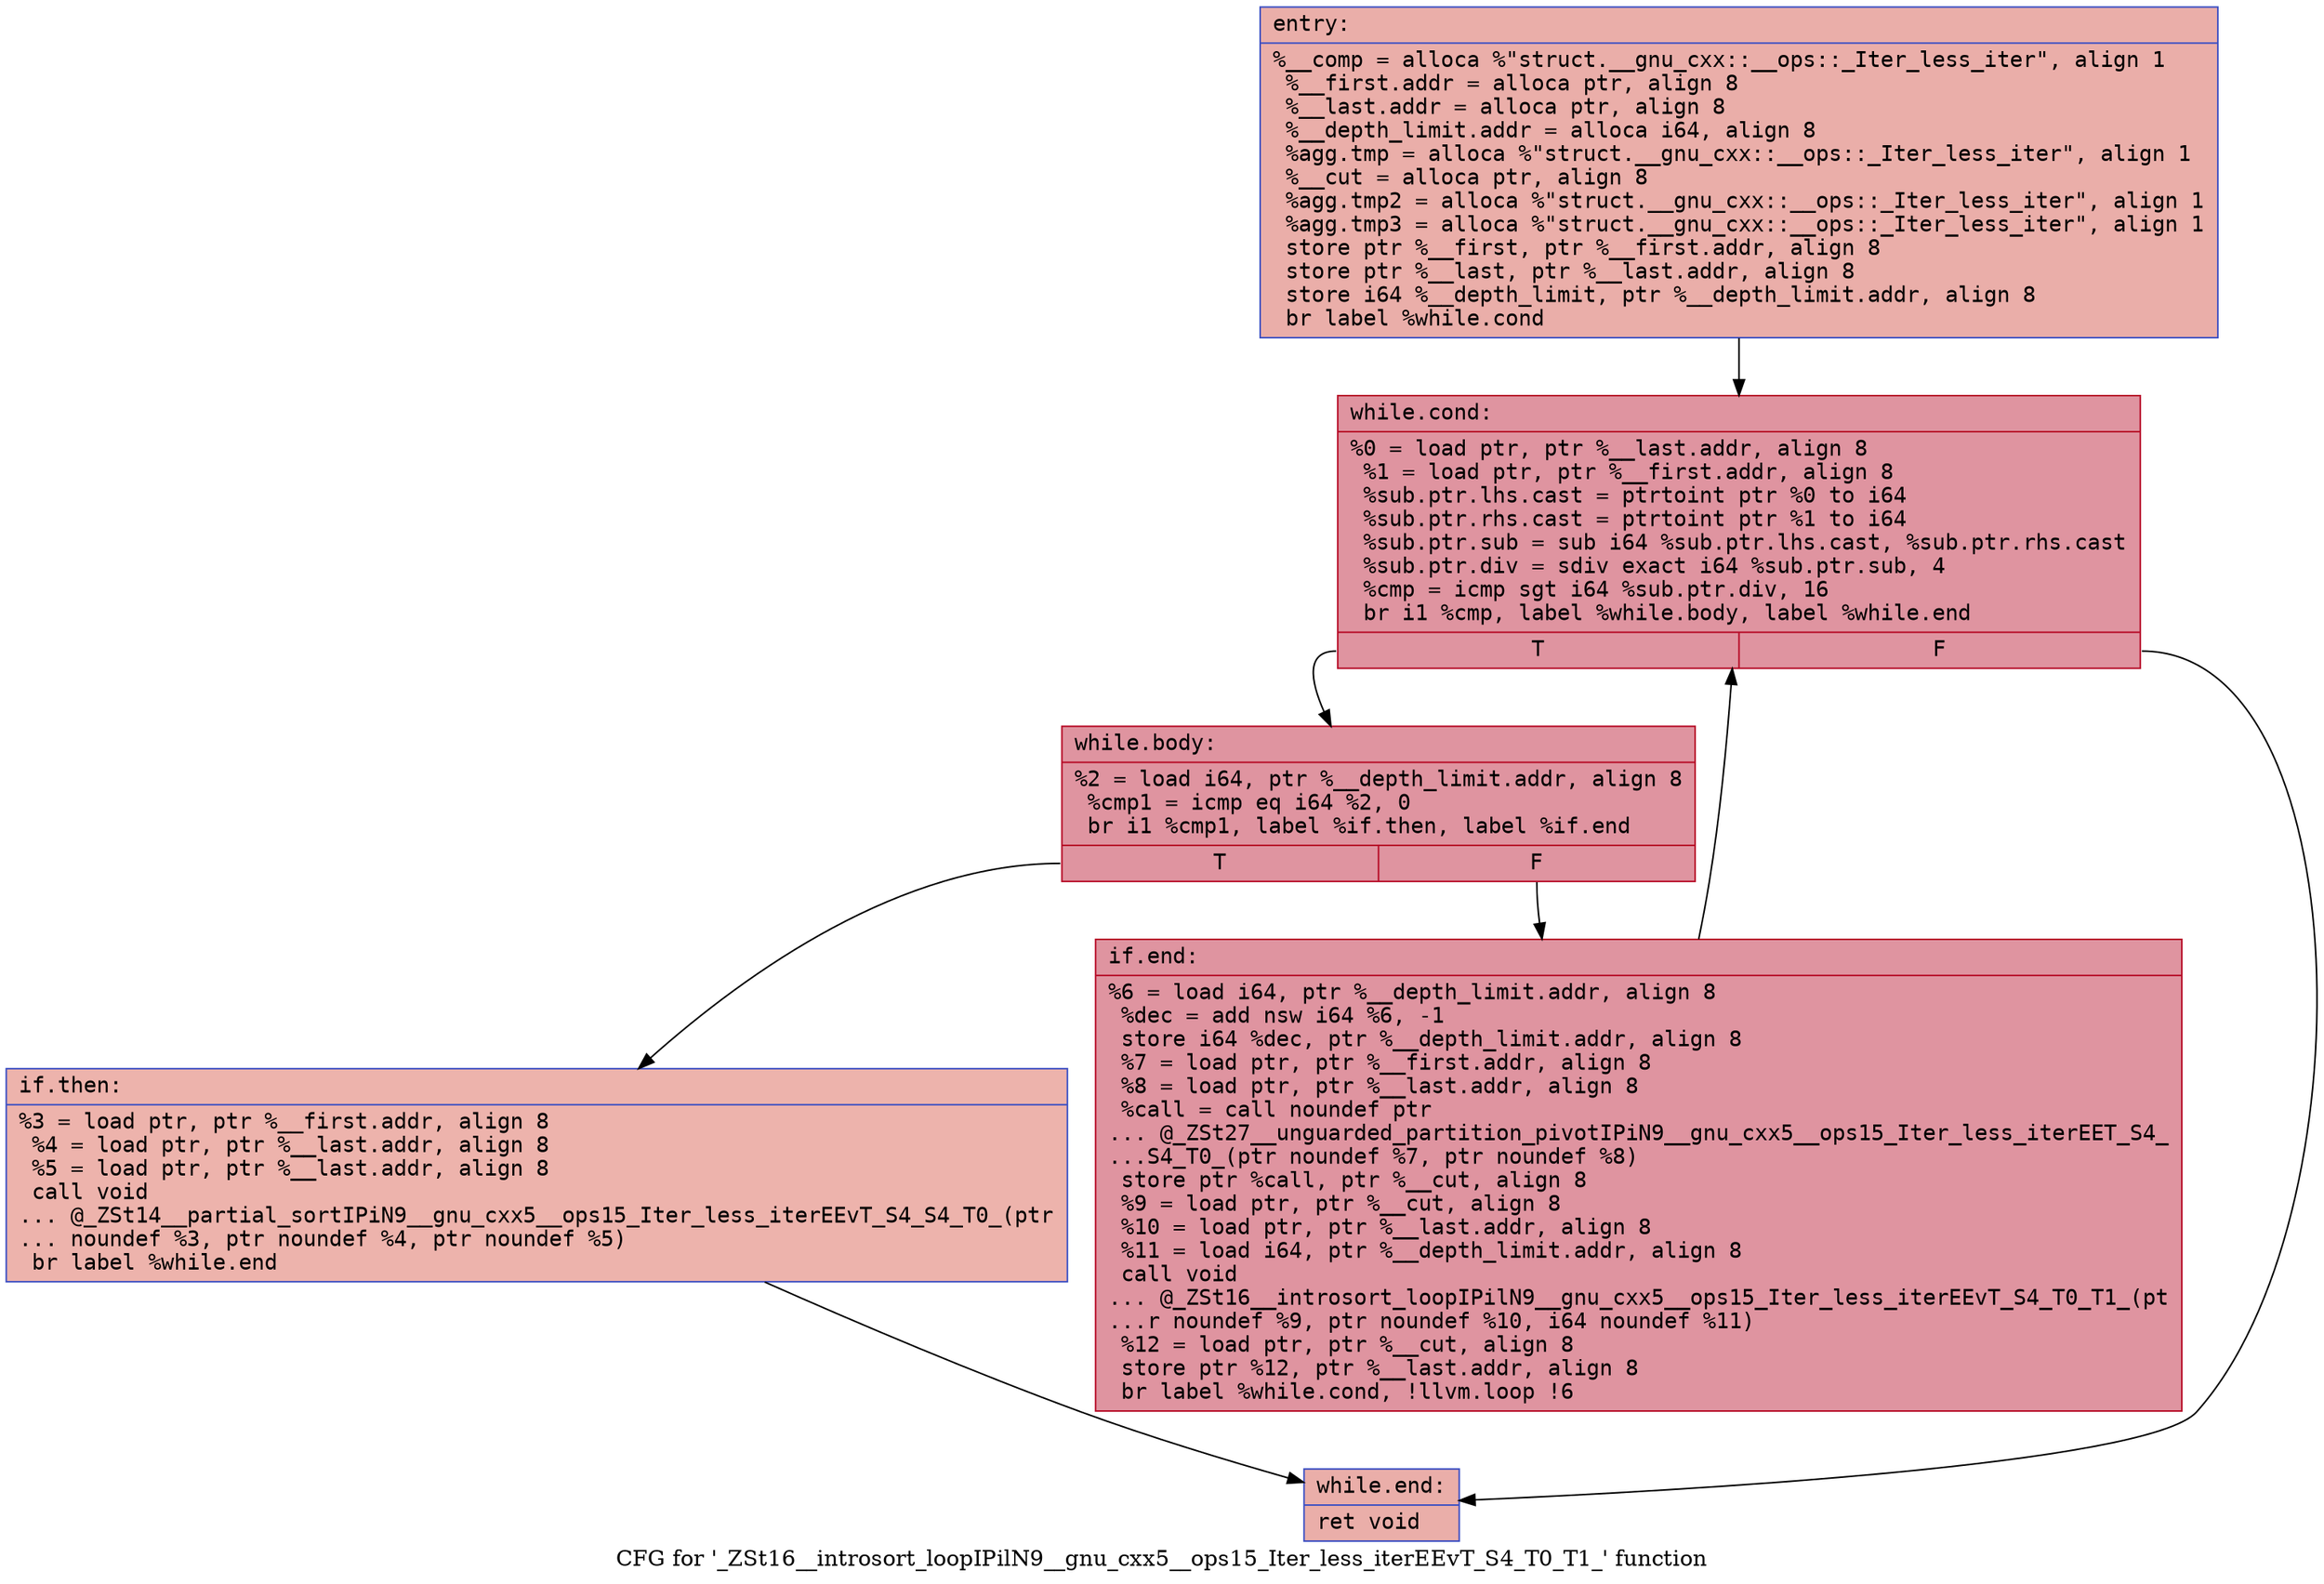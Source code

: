 digraph "CFG for '_ZSt16__introsort_loopIPilN9__gnu_cxx5__ops15_Iter_less_iterEEvT_S4_T0_T1_' function" {
	label="CFG for '_ZSt16__introsort_loopIPilN9__gnu_cxx5__ops15_Iter_less_iterEEvT_S4_T0_T1_' function";

	Node0x55aea934dde0 [shape=record,color="#3d50c3ff", style=filled, fillcolor="#d0473d70" fontname="Courier",label="{entry:\l|  %__comp = alloca %\"struct.__gnu_cxx::__ops::_Iter_less_iter\", align 1\l  %__first.addr = alloca ptr, align 8\l  %__last.addr = alloca ptr, align 8\l  %__depth_limit.addr = alloca i64, align 8\l  %agg.tmp = alloca %\"struct.__gnu_cxx::__ops::_Iter_less_iter\", align 1\l  %__cut = alloca ptr, align 8\l  %agg.tmp2 = alloca %\"struct.__gnu_cxx::__ops::_Iter_less_iter\", align 1\l  %agg.tmp3 = alloca %\"struct.__gnu_cxx::__ops::_Iter_less_iter\", align 1\l  store ptr %__first, ptr %__first.addr, align 8\l  store ptr %__last, ptr %__last.addr, align 8\l  store i64 %__depth_limit, ptr %__depth_limit.addr, align 8\l  br label %while.cond\l}"];
	Node0x55aea934dde0 -> Node0x55aea934e540[tooltip="entry -> while.cond\nProbability 100.00%" ];
	Node0x55aea934e540 [shape=record,color="#b70d28ff", style=filled, fillcolor="#b70d2870" fontname="Courier",label="{while.cond:\l|  %0 = load ptr, ptr %__last.addr, align 8\l  %1 = load ptr, ptr %__first.addr, align 8\l  %sub.ptr.lhs.cast = ptrtoint ptr %0 to i64\l  %sub.ptr.rhs.cast = ptrtoint ptr %1 to i64\l  %sub.ptr.sub = sub i64 %sub.ptr.lhs.cast, %sub.ptr.rhs.cast\l  %sub.ptr.div = sdiv exact i64 %sub.ptr.sub, 4\l  %cmp = icmp sgt i64 %sub.ptr.div, 16\l  br i1 %cmp, label %while.body, label %while.end\l|{<s0>T|<s1>F}}"];
	Node0x55aea934e540:s0 -> Node0x55aea934ebe0[tooltip="while.cond -> while.body\nProbability 96.88%" ];
	Node0x55aea934e540:s1 -> Node0x55aea934ec60[tooltip="while.cond -> while.end\nProbability 3.12%" ];
	Node0x55aea934ebe0 [shape=record,color="#b70d28ff", style=filled, fillcolor="#b70d2870" fontname="Courier",label="{while.body:\l|  %2 = load i64, ptr %__depth_limit.addr, align 8\l  %cmp1 = icmp eq i64 %2, 0\l  br i1 %cmp1, label %if.then, label %if.end\l|{<s0>T|<s1>F}}"];
	Node0x55aea934ebe0:s0 -> Node0x55aea934eef0[tooltip="while.body -> if.then\nProbability 3.12%" ];
	Node0x55aea934ebe0:s1 -> Node0x55aea934ef60[tooltip="while.body -> if.end\nProbability 96.88%" ];
	Node0x55aea934eef0 [shape=record,color="#3d50c3ff", style=filled, fillcolor="#d6524470" fontname="Courier",label="{if.then:\l|  %3 = load ptr, ptr %__first.addr, align 8\l  %4 = load ptr, ptr %__last.addr, align 8\l  %5 = load ptr, ptr %__last.addr, align 8\l  call void\l... @_ZSt14__partial_sortIPiN9__gnu_cxx5__ops15_Iter_less_iterEEvT_S4_S4_T0_(ptr\l... noundef %3, ptr noundef %4, ptr noundef %5)\l  br label %while.end\l}"];
	Node0x55aea934eef0 -> Node0x55aea934ec60[tooltip="if.then -> while.end\nProbability 100.00%" ];
	Node0x55aea934ef60 [shape=record,color="#b70d28ff", style=filled, fillcolor="#b70d2870" fontname="Courier",label="{if.end:\l|  %6 = load i64, ptr %__depth_limit.addr, align 8\l  %dec = add nsw i64 %6, -1\l  store i64 %dec, ptr %__depth_limit.addr, align 8\l  %7 = load ptr, ptr %__first.addr, align 8\l  %8 = load ptr, ptr %__last.addr, align 8\l  %call = call noundef ptr\l... @_ZSt27__unguarded_partition_pivotIPiN9__gnu_cxx5__ops15_Iter_less_iterEET_S4_\l...S4_T0_(ptr noundef %7, ptr noundef %8)\l  store ptr %call, ptr %__cut, align 8\l  %9 = load ptr, ptr %__cut, align 8\l  %10 = load ptr, ptr %__last.addr, align 8\l  %11 = load i64, ptr %__depth_limit.addr, align 8\l  call void\l... @_ZSt16__introsort_loopIPilN9__gnu_cxx5__ops15_Iter_less_iterEEvT_S4_T0_T1_(pt\l...r noundef %9, ptr noundef %10, i64 noundef %11)\l  %12 = load ptr, ptr %__cut, align 8\l  store ptr %12, ptr %__last.addr, align 8\l  br label %while.cond, !llvm.loop !6\l}"];
	Node0x55aea934ef60 -> Node0x55aea934e540[tooltip="if.end -> while.cond\nProbability 100.00%" ];
	Node0x55aea934ec60 [shape=record,color="#3d50c3ff", style=filled, fillcolor="#d0473d70" fontname="Courier",label="{while.end:\l|  ret void\l}"];
}
